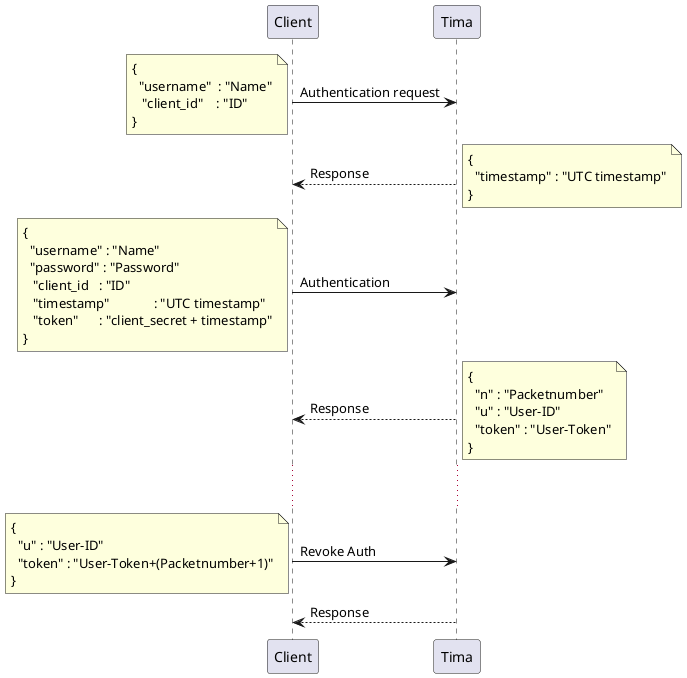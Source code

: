 @startuml
skinparam backgroundcolor transparent

Client -> Tima: Authentication request
note left
  {
    "username"  : "Name"
     "client_id"    : "ID"
  }
end note

Tima --> Client: Response
note right
  {
    "timestamp" : "UTC timestamp"
  }
end note

Client -> Tima: Authentication
note left
  {
    "username" : "Name"
    "password" : "Password"
     "client_id   : "ID"
     "timestamp"             : "UTC timestamp"
     "token"      : "client_secret + timestamp"
  }
end note

Tima --> Client: Response
note right
  {
    "n" : "Packetnumber"
    "u" : "User-ID"
    "token" : "User-Token"
  }
end note

... ...

Client -> Tima: Revoke Auth
note left
  {
    "u" : "User-ID"
    "token" : "User-Token+(Packetnumber+1)"
  }
end note

Tima --> Client: Response

@enduml
